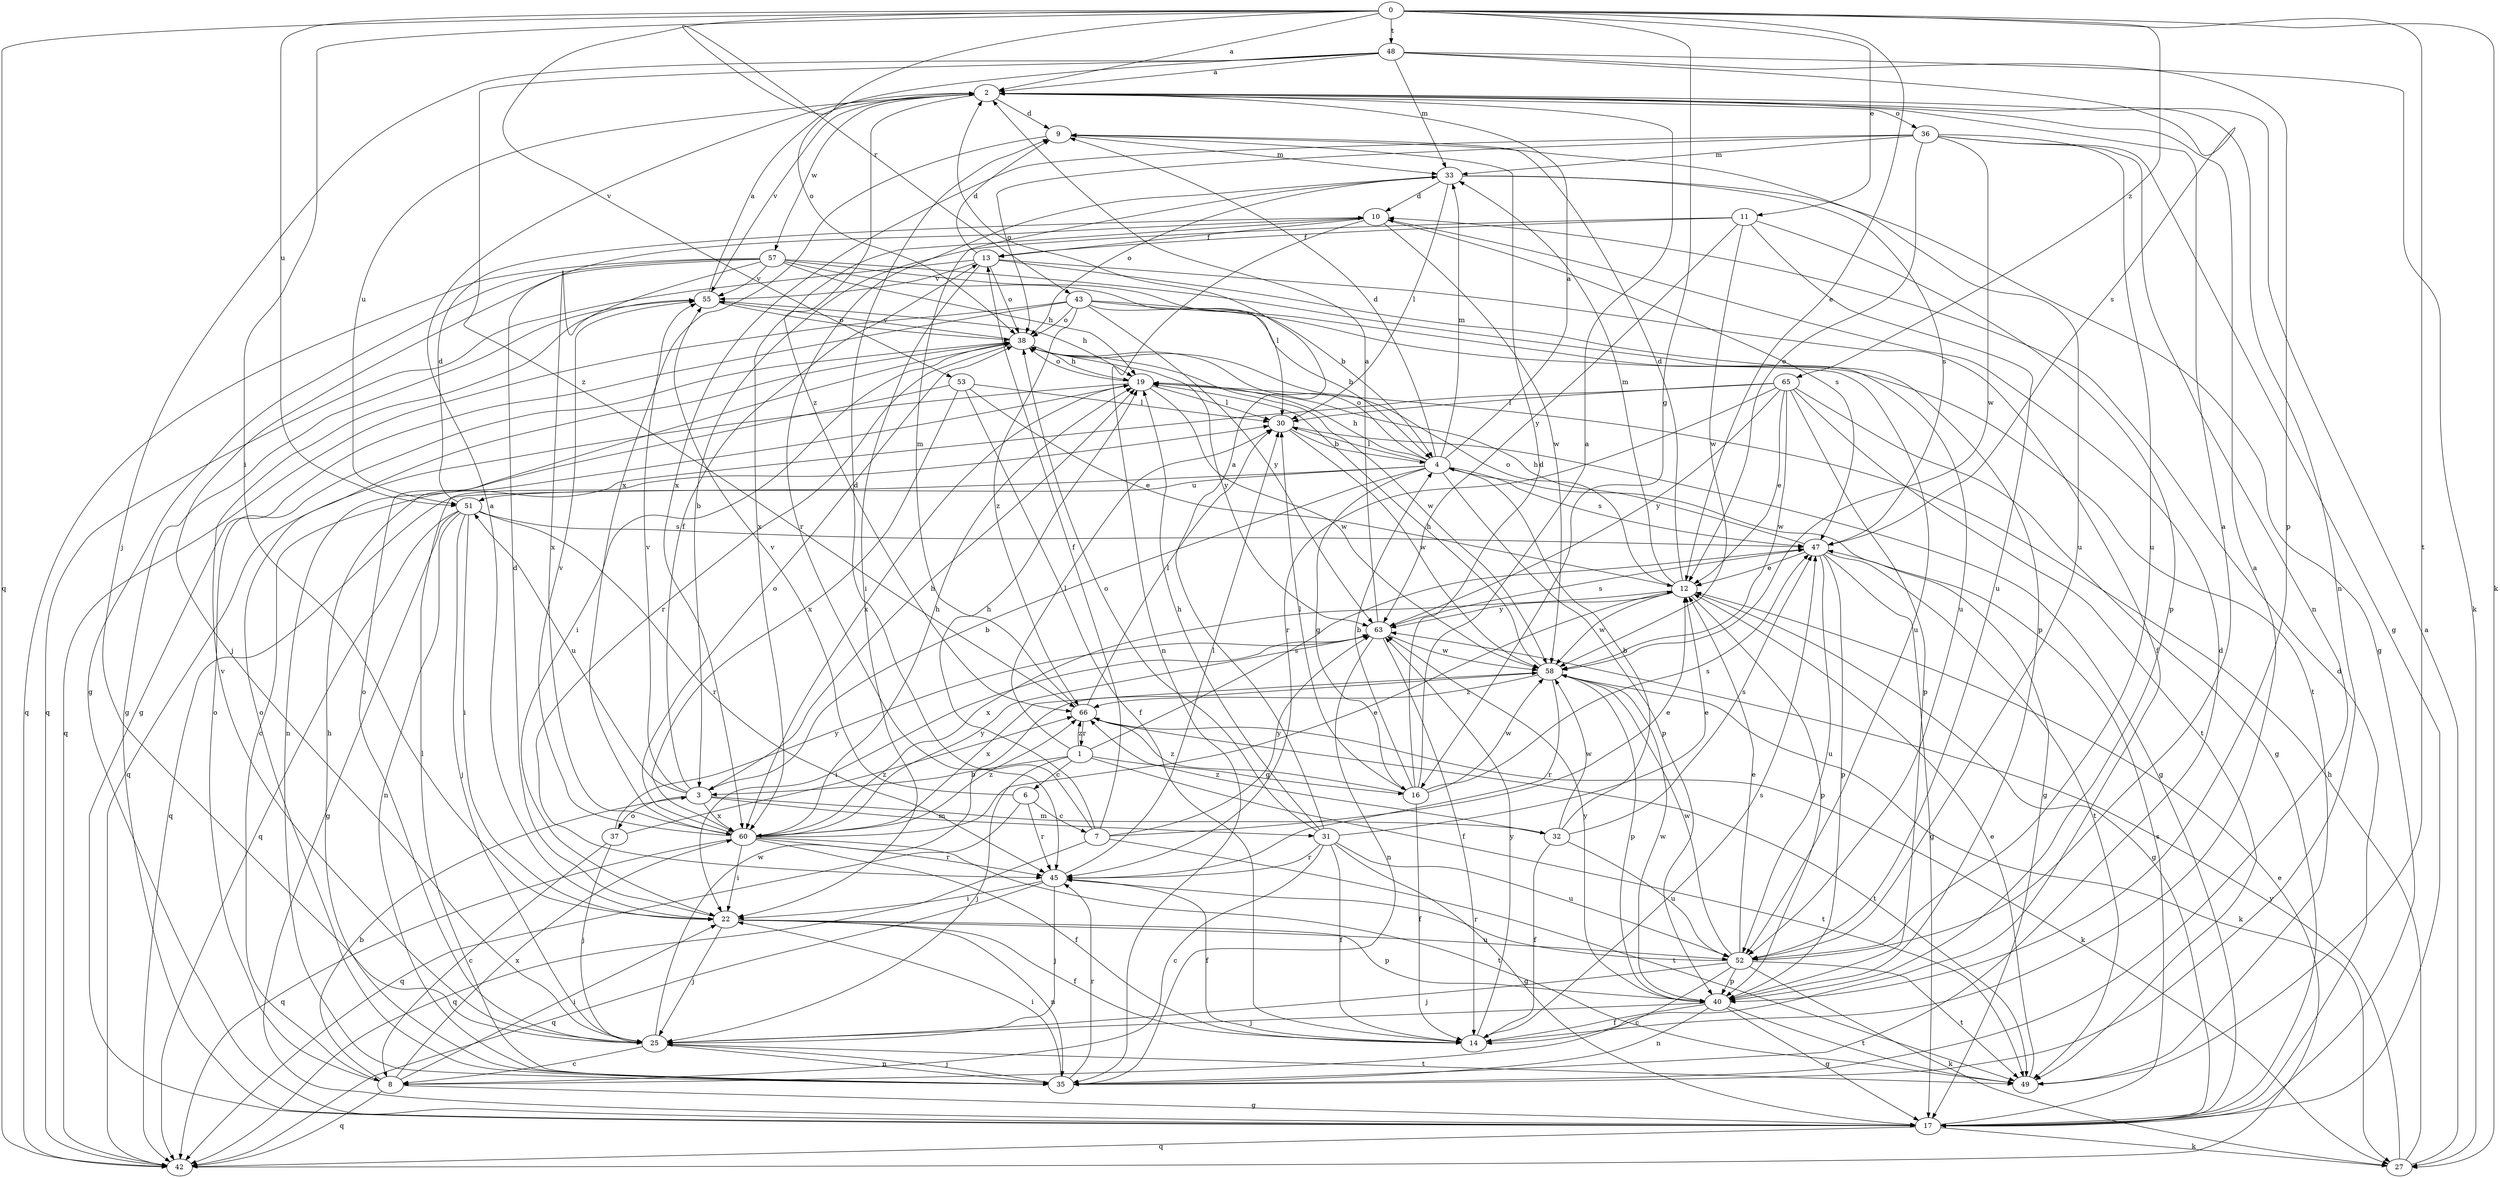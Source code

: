 strict digraph  {
0;
1;
2;
3;
4;
6;
7;
8;
9;
10;
11;
12;
13;
14;
16;
17;
19;
22;
25;
27;
30;
31;
32;
33;
35;
36;
37;
38;
40;
42;
43;
45;
47;
48;
49;
51;
52;
53;
55;
57;
58;
60;
63;
65;
66;
0 -> 2  [label=a];
0 -> 11  [label=e];
0 -> 12  [label=e];
0 -> 16  [label=g];
0 -> 22  [label=i];
0 -> 27  [label=k];
0 -> 42  [label=q];
0 -> 43  [label=r];
0 -> 48  [label=t];
0 -> 49  [label=t];
0 -> 51  [label=u];
0 -> 53  [label=v];
0 -> 65  [label=z];
1 -> 3  [label=b];
1 -> 6  [label=c];
1 -> 16  [label=g];
1 -> 25  [label=j];
1 -> 30  [label=l];
1 -> 47  [label=s];
1 -> 49  [label=t];
1 -> 66  [label=z];
2 -> 9  [label=d];
2 -> 35  [label=n];
2 -> 36  [label=o];
2 -> 51  [label=u];
2 -> 55  [label=v];
2 -> 57  [label=w];
2 -> 66  [label=z];
3 -> 13  [label=f];
3 -> 19  [label=h];
3 -> 31  [label=m];
3 -> 32  [label=m];
3 -> 37  [label=o];
3 -> 51  [label=u];
3 -> 55  [label=v];
3 -> 60  [label=x];
4 -> 2  [label=a];
4 -> 3  [label=b];
4 -> 9  [label=d];
4 -> 16  [label=g];
4 -> 17  [label=g];
4 -> 19  [label=h];
4 -> 30  [label=l];
4 -> 33  [label=m];
4 -> 38  [label=o];
4 -> 40  [label=p];
4 -> 42  [label=q];
4 -> 47  [label=s];
4 -> 51  [label=u];
6 -> 7  [label=c];
6 -> 42  [label=q];
6 -> 45  [label=r];
6 -> 55  [label=v];
7 -> 9  [label=d];
7 -> 12  [label=e];
7 -> 13  [label=f];
7 -> 19  [label=h];
7 -> 42  [label=q];
7 -> 49  [label=t];
7 -> 63  [label=y];
8 -> 3  [label=b];
8 -> 17  [label=g];
8 -> 22  [label=i];
8 -> 38  [label=o];
8 -> 42  [label=q];
8 -> 60  [label=x];
9 -> 33  [label=m];
9 -> 52  [label=u];
9 -> 60  [label=x];
10 -> 13  [label=f];
10 -> 35  [label=n];
10 -> 47  [label=s];
10 -> 58  [label=w];
10 -> 60  [label=x];
11 -> 3  [label=b];
11 -> 13  [label=f];
11 -> 40  [label=p];
11 -> 52  [label=u];
11 -> 58  [label=w];
11 -> 63  [label=y];
12 -> 9  [label=d];
12 -> 17  [label=g];
12 -> 33  [label=m];
12 -> 38  [label=o];
12 -> 40  [label=p];
12 -> 58  [label=w];
12 -> 60  [label=x];
12 -> 63  [label=y];
13 -> 9  [label=d];
13 -> 14  [label=f];
13 -> 22  [label=i];
13 -> 38  [label=o];
13 -> 40  [label=p];
13 -> 42  [label=q];
13 -> 55  [label=v];
14 -> 2  [label=a];
14 -> 47  [label=s];
14 -> 63  [label=y];
16 -> 2  [label=a];
16 -> 4  [label=b];
16 -> 9  [label=d];
16 -> 14  [label=f];
16 -> 30  [label=l];
16 -> 47  [label=s];
16 -> 58  [label=w];
16 -> 66  [label=z];
17 -> 10  [label=d];
17 -> 27  [label=k];
17 -> 42  [label=q];
17 -> 47  [label=s];
19 -> 30  [label=l];
19 -> 38  [label=o];
19 -> 42  [label=q];
19 -> 58  [label=w];
19 -> 60  [label=x];
22 -> 2  [label=a];
22 -> 10  [label=d];
22 -> 14  [label=f];
22 -> 25  [label=j];
22 -> 35  [label=n];
22 -> 40  [label=p];
22 -> 52  [label=u];
25 -> 8  [label=c];
25 -> 35  [label=n];
25 -> 38  [label=o];
25 -> 49  [label=t];
25 -> 55  [label=v];
25 -> 58  [label=w];
27 -> 2  [label=a];
27 -> 19  [label=h];
27 -> 63  [label=y];
30 -> 4  [label=b];
30 -> 17  [label=g];
30 -> 58  [label=w];
31 -> 2  [label=a];
31 -> 8  [label=c];
31 -> 12  [label=e];
31 -> 14  [label=f];
31 -> 17  [label=g];
31 -> 19  [label=h];
31 -> 38  [label=o];
31 -> 45  [label=r];
31 -> 52  [label=u];
32 -> 4  [label=b];
32 -> 14  [label=f];
32 -> 47  [label=s];
32 -> 52  [label=u];
32 -> 58  [label=w];
32 -> 66  [label=z];
33 -> 10  [label=d];
33 -> 17  [label=g];
33 -> 30  [label=l];
33 -> 38  [label=o];
33 -> 45  [label=r];
33 -> 47  [label=s];
35 -> 10  [label=d];
35 -> 19  [label=h];
35 -> 22  [label=i];
35 -> 25  [label=j];
35 -> 30  [label=l];
35 -> 38  [label=o];
35 -> 45  [label=r];
36 -> 12  [label=e];
36 -> 17  [label=g];
36 -> 33  [label=m];
36 -> 35  [label=n];
36 -> 38  [label=o];
36 -> 52  [label=u];
36 -> 58  [label=w];
36 -> 60  [label=x];
37 -> 8  [label=c];
37 -> 25  [label=j];
37 -> 63  [label=y];
37 -> 66  [label=z];
38 -> 19  [label=h];
38 -> 22  [label=i];
38 -> 45  [label=r];
38 -> 55  [label=v];
38 -> 58  [label=w];
38 -> 63  [label=y];
40 -> 14  [label=f];
40 -> 17  [label=g];
40 -> 25  [label=j];
40 -> 35  [label=n];
40 -> 49  [label=t];
40 -> 58  [label=w];
40 -> 63  [label=y];
42 -> 12  [label=e];
43 -> 4  [label=b];
43 -> 17  [label=g];
43 -> 38  [label=o];
43 -> 42  [label=q];
43 -> 49  [label=t];
43 -> 52  [label=u];
43 -> 63  [label=y];
43 -> 66  [label=z];
45 -> 14  [label=f];
45 -> 22  [label=i];
45 -> 25  [label=j];
45 -> 30  [label=l];
45 -> 42  [label=q];
47 -> 12  [label=e];
47 -> 17  [label=g];
47 -> 19  [label=h];
47 -> 40  [label=p];
47 -> 49  [label=t];
47 -> 52  [label=u];
48 -> 2  [label=a];
48 -> 25  [label=j];
48 -> 27  [label=k];
48 -> 33  [label=m];
48 -> 38  [label=o];
48 -> 40  [label=p];
48 -> 47  [label=s];
48 -> 66  [label=z];
49 -> 12  [label=e];
51 -> 10  [label=d];
51 -> 17  [label=g];
51 -> 22  [label=i];
51 -> 25  [label=j];
51 -> 35  [label=n];
51 -> 42  [label=q];
51 -> 45  [label=r];
51 -> 47  [label=s];
52 -> 2  [label=a];
52 -> 8  [label=c];
52 -> 12  [label=e];
52 -> 25  [label=j];
52 -> 27  [label=k];
52 -> 40  [label=p];
52 -> 45  [label=r];
52 -> 49  [label=t];
52 -> 58  [label=w];
53 -> 12  [label=e];
53 -> 14  [label=f];
53 -> 30  [label=l];
53 -> 35  [label=n];
53 -> 60  [label=x];
55 -> 2  [label=a];
55 -> 17  [label=g];
55 -> 19  [label=h];
55 -> 38  [label=o];
57 -> 4  [label=b];
57 -> 17  [label=g];
57 -> 19  [label=h];
57 -> 25  [label=j];
57 -> 30  [label=l];
57 -> 42  [label=q];
57 -> 52  [label=u];
57 -> 55  [label=v];
57 -> 60  [label=x];
58 -> 19  [label=h];
58 -> 27  [label=k];
58 -> 40  [label=p];
58 -> 45  [label=r];
58 -> 60  [label=x];
58 -> 66  [label=z];
60 -> 12  [label=e];
60 -> 14  [label=f];
60 -> 19  [label=h];
60 -> 22  [label=i];
60 -> 38  [label=o];
60 -> 42  [label=q];
60 -> 45  [label=r];
60 -> 49  [label=t];
60 -> 55  [label=v];
60 -> 63  [label=y];
60 -> 66  [label=z];
63 -> 2  [label=a];
63 -> 14  [label=f];
63 -> 22  [label=i];
63 -> 35  [label=n];
63 -> 47  [label=s];
63 -> 58  [label=w];
65 -> 8  [label=c];
65 -> 12  [label=e];
65 -> 17  [label=g];
65 -> 30  [label=l];
65 -> 40  [label=p];
65 -> 45  [label=r];
65 -> 49  [label=t];
65 -> 58  [label=w];
65 -> 63  [label=y];
66 -> 27  [label=k];
66 -> 30  [label=l];
66 -> 33  [label=m];
66 -> 49  [label=t];
66 -> 1  [label=r];
}
